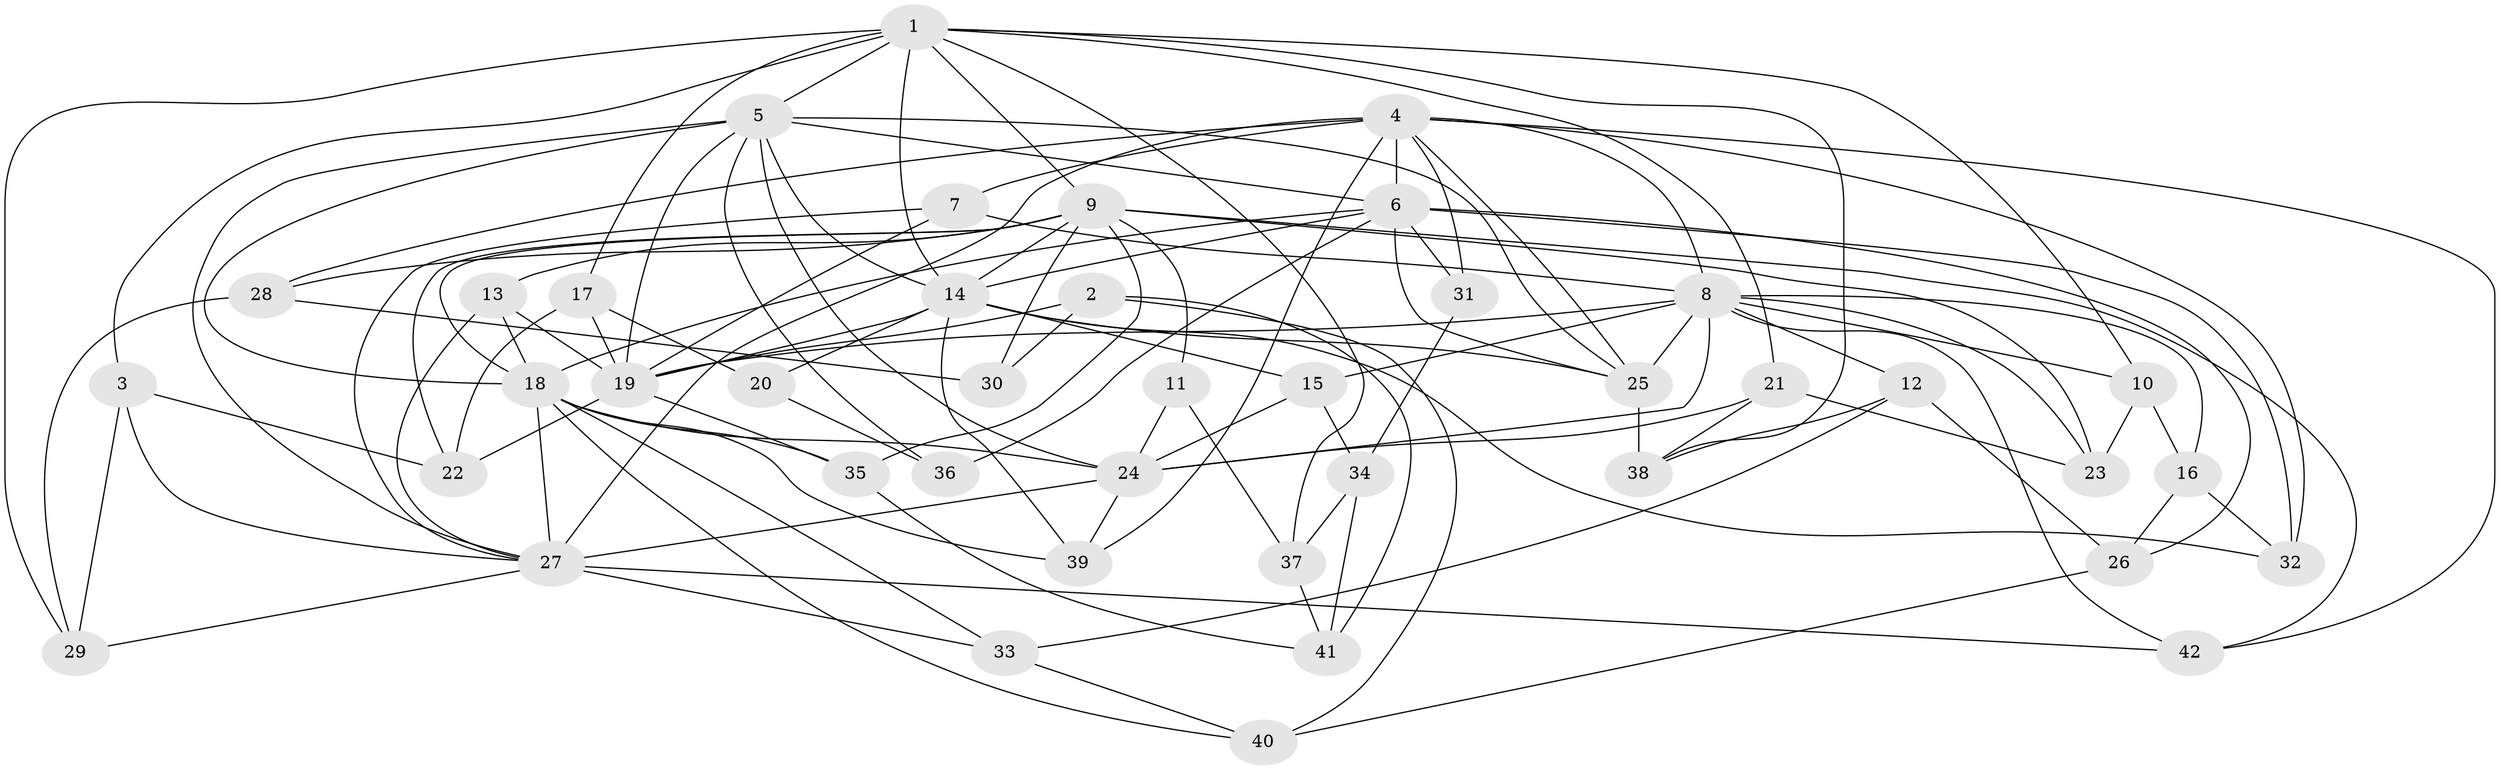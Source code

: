 // original degree distribution, {4: 1.0}
// Generated by graph-tools (version 1.1) at 2025/38/03/09/25 02:38:12]
// undirected, 42 vertices, 114 edges
graph export_dot {
graph [start="1"]
  node [color=gray90,style=filled];
  1;
  2;
  3;
  4;
  5;
  6;
  7;
  8;
  9;
  10;
  11;
  12;
  13;
  14;
  15;
  16;
  17;
  18;
  19;
  20;
  21;
  22;
  23;
  24;
  25;
  26;
  27;
  28;
  29;
  30;
  31;
  32;
  33;
  34;
  35;
  36;
  37;
  38;
  39;
  40;
  41;
  42;
  1 -- 3 [weight=1.0];
  1 -- 5 [weight=1.0];
  1 -- 9 [weight=1.0];
  1 -- 10 [weight=1.0];
  1 -- 14 [weight=1.0];
  1 -- 17 [weight=1.0];
  1 -- 21 [weight=1.0];
  1 -- 29 [weight=1.0];
  1 -- 37 [weight=1.0];
  1 -- 38 [weight=1.0];
  2 -- 19 [weight=1.0];
  2 -- 30 [weight=1.0];
  2 -- 40 [weight=1.0];
  2 -- 41 [weight=1.0];
  3 -- 22 [weight=1.0];
  3 -- 27 [weight=1.0];
  3 -- 29 [weight=1.0];
  4 -- 6 [weight=1.0];
  4 -- 7 [weight=1.0];
  4 -- 8 [weight=1.0];
  4 -- 25 [weight=1.0];
  4 -- 27 [weight=3.0];
  4 -- 28 [weight=1.0];
  4 -- 31 [weight=1.0];
  4 -- 32 [weight=1.0];
  4 -- 39 [weight=1.0];
  4 -- 42 [weight=1.0];
  5 -- 6 [weight=2.0];
  5 -- 14 [weight=1.0];
  5 -- 18 [weight=1.0];
  5 -- 19 [weight=1.0];
  5 -- 24 [weight=1.0];
  5 -- 25 [weight=1.0];
  5 -- 27 [weight=1.0];
  5 -- 36 [weight=1.0];
  6 -- 14 [weight=1.0];
  6 -- 18 [weight=1.0];
  6 -- 25 [weight=1.0];
  6 -- 26 [weight=1.0];
  6 -- 31 [weight=2.0];
  6 -- 32 [weight=1.0];
  6 -- 36 [weight=2.0];
  7 -- 8 [weight=1.0];
  7 -- 19 [weight=1.0];
  7 -- 27 [weight=1.0];
  8 -- 10 [weight=1.0];
  8 -- 12 [weight=1.0];
  8 -- 15 [weight=1.0];
  8 -- 16 [weight=1.0];
  8 -- 19 [weight=1.0];
  8 -- 23 [weight=1.0];
  8 -- 24 [weight=2.0];
  8 -- 25 [weight=1.0];
  8 -- 42 [weight=1.0];
  9 -- 11 [weight=1.0];
  9 -- 13 [weight=1.0];
  9 -- 14 [weight=1.0];
  9 -- 18 [weight=1.0];
  9 -- 22 [weight=1.0];
  9 -- 23 [weight=1.0];
  9 -- 28 [weight=1.0];
  9 -- 30 [weight=2.0];
  9 -- 35 [weight=1.0];
  9 -- 42 [weight=1.0];
  10 -- 16 [weight=1.0];
  10 -- 23 [weight=1.0];
  11 -- 24 [weight=2.0];
  11 -- 37 [weight=1.0];
  12 -- 26 [weight=1.0];
  12 -- 33 [weight=1.0];
  12 -- 38 [weight=1.0];
  13 -- 18 [weight=1.0];
  13 -- 19 [weight=1.0];
  13 -- 27 [weight=1.0];
  14 -- 15 [weight=1.0];
  14 -- 19 [weight=2.0];
  14 -- 20 [weight=2.0];
  14 -- 25 [weight=1.0];
  14 -- 32 [weight=1.0];
  14 -- 39 [weight=1.0];
  15 -- 24 [weight=1.0];
  15 -- 34 [weight=1.0];
  16 -- 26 [weight=1.0];
  16 -- 32 [weight=1.0];
  17 -- 19 [weight=1.0];
  17 -- 20 [weight=1.0];
  17 -- 22 [weight=1.0];
  18 -- 24 [weight=1.0];
  18 -- 27 [weight=1.0];
  18 -- 33 [weight=1.0];
  18 -- 35 [weight=1.0];
  18 -- 39 [weight=1.0];
  18 -- 40 [weight=1.0];
  19 -- 22 [weight=1.0];
  19 -- 35 [weight=1.0];
  20 -- 36 [weight=1.0];
  21 -- 23 [weight=1.0];
  21 -- 24 [weight=1.0];
  21 -- 38 [weight=1.0];
  24 -- 27 [weight=1.0];
  24 -- 39 [weight=1.0];
  25 -- 38 [weight=1.0];
  26 -- 40 [weight=1.0];
  27 -- 29 [weight=1.0];
  27 -- 33 [weight=1.0];
  27 -- 42 [weight=1.0];
  28 -- 29 [weight=1.0];
  28 -- 30 [weight=1.0];
  31 -- 34 [weight=1.0];
  33 -- 40 [weight=1.0];
  34 -- 37 [weight=1.0];
  34 -- 41 [weight=1.0];
  35 -- 41 [weight=1.0];
  37 -- 41 [weight=1.0];
}
